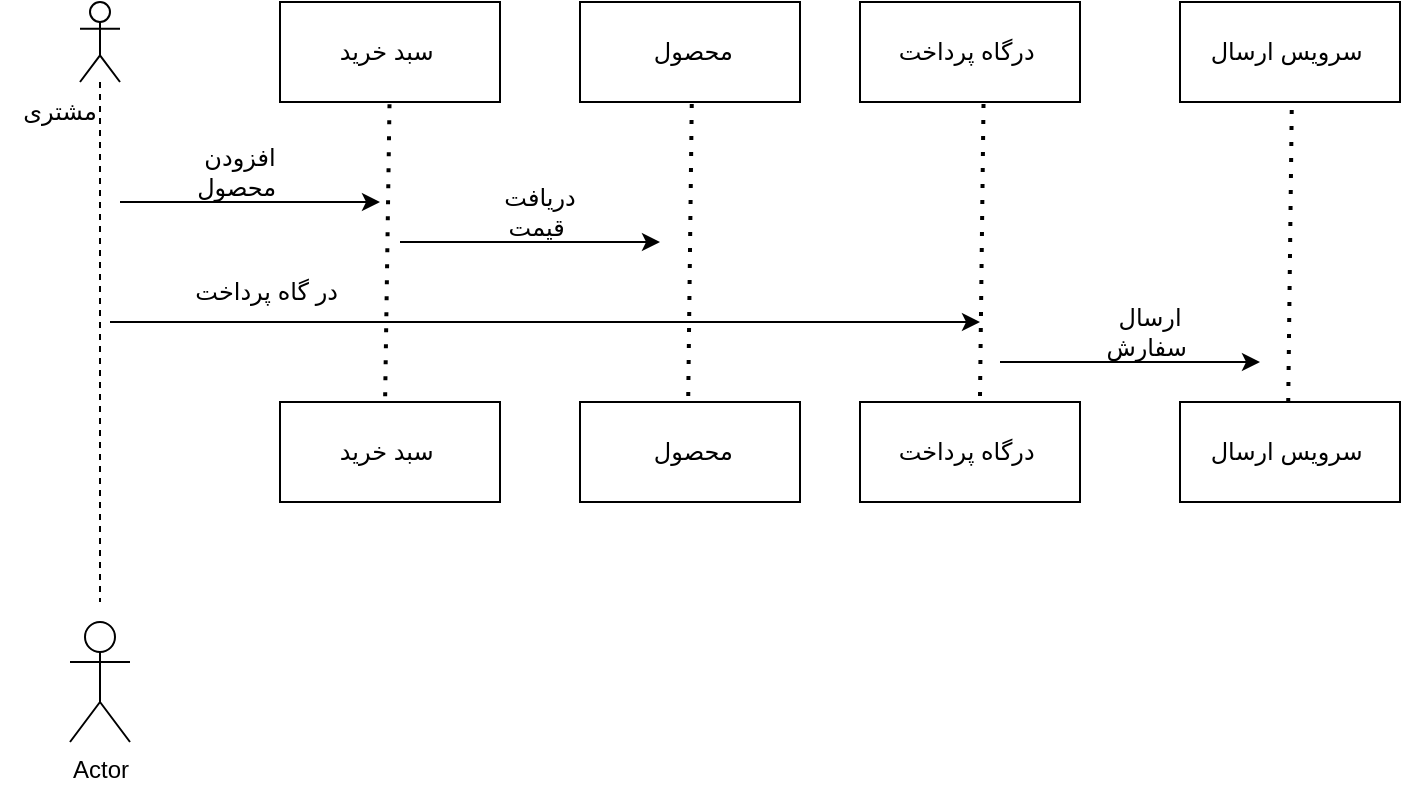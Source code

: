 <mxfile version="27.0.3">
  <diagram name="‫صفحه - 1‬" id="ZE83JCWvptQ--PR7GEOe">
    <mxGraphModel dx="1056" dy="581" grid="1" gridSize="10" guides="1" tooltips="1" connect="1" arrows="1" fold="1" page="1" pageScale="1" pageWidth="827" pageHeight="1169" math="0" shadow="0">
      <root>
        <mxCell id="0" />
        <mxCell id="1" parent="0" />
        <mxCell id="XFQT50zC6AlC2kEd5-D_-19" value="سبد خرید&amp;nbsp;" style="html=1;whiteSpace=wrap;" vertex="1" parent="1">
          <mxGeometry x="190" y="290" width="110" height="50" as="geometry" />
        </mxCell>
        <mxCell id="XFQT50zC6AlC2kEd5-D_-20" value="محصول&amp;nbsp;&lt;span style=&quot;color: rgba(0, 0, 0, 0); font-family: monospace; font-size: 0px; text-align: start; text-wrap-mode: nowrap;&quot;&gt;%3CmxGraphModel%3E%3Croot%3E%3CmxCell%20id%3D%220%22%2F%3E%3CmxCell%20id%3D%221%22%20parent%3D%220%22%2F%3E%3CmxCell%20id%3D%222%22%20value%3D%22%D8%B3%D8%A8%D8%AF%20%D8%AE%D8%B1%DB%8C%D8%AF%26amp%3Bnbsp%3B%22%20style%3D%22html%3D1%3BwhiteSpace%3Dwrap%3B%22%20vertex%3D%221%22%20parent%3D%221%22%3E%3CmxGeometry%20x%3D%22190%22%20y%3D%22290%22%20width%3D%22110%22%20height%3D%2250%22%20as%3D%22geometry%22%2F%3E%3C%2FmxCell%3E%3C%2Froot%3E%3C%2FmxGraphModel%3E&lt;/span&gt;" style="html=1;whiteSpace=wrap;" vertex="1" parent="1">
          <mxGeometry x="340" y="290" width="110" height="50" as="geometry" />
        </mxCell>
        <mxCell id="XFQT50zC6AlC2kEd5-D_-21" value="درگاه پرداخت&amp;nbsp;" style="html=1;whiteSpace=wrap;" vertex="1" parent="1">
          <mxGeometry x="480" y="290" width="110" height="50" as="geometry" />
        </mxCell>
        <mxCell id="XFQT50zC6AlC2kEd5-D_-23" value="سرویس ارسال&amp;nbsp;" style="html=1;whiteSpace=wrap;" vertex="1" parent="1">
          <mxGeometry x="640" y="290" width="110" height="50" as="geometry" />
        </mxCell>
        <mxCell id="XFQT50zC6AlC2kEd5-D_-24" value="سبد خرید&amp;nbsp;" style="html=1;whiteSpace=wrap;" vertex="1" parent="1">
          <mxGeometry x="190" y="490" width="110" height="50" as="geometry" />
        </mxCell>
        <mxCell id="XFQT50zC6AlC2kEd5-D_-25" value="محصول&amp;nbsp;&lt;span style=&quot;color: rgba(0, 0, 0, 0); font-family: monospace; font-size: 0px; text-align: start; text-wrap-mode: nowrap;&quot;&gt;%3CmxGraphModel%3E%3Croot%3E%3CmxCell%20id%3D%220%22%2F%3E%3CmxCell%20id%3D%221%22%20parent%3D%220%22%2F%3E%3CmxCell%20id%3D%222%22%20value%3D%22%D8%B3%D8%A8%D8%AF%20%D8%AE%D8%B1%DB%8C%D8%AF%26amp%3Bnbsp%3B%22%20style%3D%22html%3D1%3BwhiteSpace%3Dwrap%3B%22%20vertex%3D%221%22%20parent%3D%221%22%3E%3CmxGeometry%20x%3D%22190%22%20y%3D%22290%22%20width%3D%22110%22%20height%3D%2250%22%20as%3D%22geometry%22%2F%3E%3C%2FmxCell%3E%3C%2Froot%3E%3C%2FmxGraphModel%3E&lt;/span&gt;" style="html=1;whiteSpace=wrap;" vertex="1" parent="1">
          <mxGeometry x="340" y="490" width="110" height="50" as="geometry" />
        </mxCell>
        <mxCell id="XFQT50zC6AlC2kEd5-D_-26" value="درگاه پرداخت&amp;nbsp;" style="html=1;whiteSpace=wrap;" vertex="1" parent="1">
          <mxGeometry x="480" y="490" width="110" height="50" as="geometry" />
        </mxCell>
        <mxCell id="XFQT50zC6AlC2kEd5-D_-27" value="سرویس ارسال&amp;nbsp;" style="html=1;whiteSpace=wrap;" vertex="1" parent="1">
          <mxGeometry x="640" y="490" width="110" height="50" as="geometry" />
        </mxCell>
        <mxCell id="XFQT50zC6AlC2kEd5-D_-30" value="" style="shape=umlLifeline;perimeter=lifelinePerimeter;whiteSpace=wrap;html=1;container=1;dropTarget=0;collapsible=0;recursiveResize=0;outlineConnect=0;portConstraint=eastwest;newEdgeStyle={&quot;curved&quot;:0,&quot;rounded&quot;:0};participant=umlActor;" vertex="1" parent="1">
          <mxGeometry x="90" y="290" width="20" height="300" as="geometry" />
        </mxCell>
        <mxCell id="XFQT50zC6AlC2kEd5-D_-31" value="مشتری" style="text;html=1;align=center;verticalAlign=middle;whiteSpace=wrap;rounded=0;" vertex="1" parent="1">
          <mxGeometry x="50" y="330" width="60" height="30" as="geometry" />
        </mxCell>
        <mxCell id="XFQT50zC6AlC2kEd5-D_-32" value="Actor" style="shape=umlActor;verticalLabelPosition=bottom;verticalAlign=top;html=1;outlineConnect=0;" vertex="1" parent="1">
          <mxGeometry x="85" y="600" width="30" height="60" as="geometry" />
        </mxCell>
        <mxCell id="XFQT50zC6AlC2kEd5-D_-33" value="" style="endArrow=classic;html=1;rounded=0;" edge="1" parent="1">
          <mxGeometry width="50" height="50" relative="1" as="geometry">
            <mxPoint x="110" y="390" as="sourcePoint" />
            <mxPoint x="240" y="390" as="targetPoint" />
          </mxGeometry>
        </mxCell>
        <mxCell id="XFQT50zC6AlC2kEd5-D_-34" value="" style="endArrow=none;dashed=1;html=1;dashPattern=1 3;strokeWidth=2;rounded=0;exitX=0.478;exitY=-0.058;exitDx=0;exitDy=0;exitPerimeter=0;" edge="1" parent="1" source="XFQT50zC6AlC2kEd5-D_-24">
          <mxGeometry width="50" height="50" relative="1" as="geometry">
            <mxPoint x="244.77" y="420" as="sourcePoint" />
            <mxPoint x="244.77" y="340" as="targetPoint" />
          </mxGeometry>
        </mxCell>
        <mxCell id="XFQT50zC6AlC2kEd5-D_-35" value="افزودن محصول&amp;nbsp;" style="text;html=1;align=center;verticalAlign=middle;whiteSpace=wrap;rounded=0;" vertex="1" parent="1">
          <mxGeometry x="130" y="360" width="80" height="30" as="geometry" />
        </mxCell>
        <mxCell id="XFQT50zC6AlC2kEd5-D_-36" value="" style="endArrow=none;dashed=1;html=1;dashPattern=1 3;strokeWidth=2;rounded=0;exitX=0.478;exitY=-0.058;exitDx=0;exitDy=0;exitPerimeter=0;" edge="1" parent="1">
          <mxGeometry width="50" height="50" relative="1" as="geometry">
            <mxPoint x="394.12" y="487" as="sourcePoint" />
            <mxPoint x="395.89" y="340" as="targetPoint" />
          </mxGeometry>
        </mxCell>
        <mxCell id="XFQT50zC6AlC2kEd5-D_-37" value="" style="endArrow=classic;html=1;rounded=0;" edge="1" parent="1">
          <mxGeometry width="50" height="50" relative="1" as="geometry">
            <mxPoint x="250" y="410" as="sourcePoint" />
            <mxPoint x="380" y="410" as="targetPoint" />
          </mxGeometry>
        </mxCell>
        <mxCell id="XFQT50zC6AlC2kEd5-D_-38" value="دریافت قیمت&amp;nbsp;" style="text;html=1;align=center;verticalAlign=middle;whiteSpace=wrap;rounded=0;" vertex="1" parent="1">
          <mxGeometry x="290" y="380" width="60" height="30" as="geometry" />
        </mxCell>
        <mxCell id="XFQT50zC6AlC2kEd5-D_-39" value="" style="endArrow=none;dashed=1;html=1;dashPattern=1 3;strokeWidth=2;rounded=0;exitX=0.478;exitY=-0.058;exitDx=0;exitDy=0;exitPerimeter=0;" edge="1" parent="1">
          <mxGeometry width="50" height="50" relative="1" as="geometry">
            <mxPoint x="540" y="487" as="sourcePoint" />
            <mxPoint x="541.77" y="340" as="targetPoint" />
          </mxGeometry>
        </mxCell>
        <mxCell id="XFQT50zC6AlC2kEd5-D_-40" value="" style="endArrow=classic;html=1;rounded=0;" edge="1" parent="1">
          <mxGeometry width="50" height="50" relative="1" as="geometry">
            <mxPoint x="105" y="450" as="sourcePoint" />
            <mxPoint x="540" y="450" as="targetPoint" />
          </mxGeometry>
        </mxCell>
        <mxCell id="XFQT50zC6AlC2kEd5-D_-41" value="در گاه پرداخت&amp;nbsp;" style="text;html=1;align=center;verticalAlign=middle;whiteSpace=wrap;rounded=0;" vertex="1" parent="1">
          <mxGeometry x="140" y="420" width="90" height="30" as="geometry" />
        </mxCell>
        <mxCell id="XFQT50zC6AlC2kEd5-D_-42" value="" style="endArrow=classic;html=1;rounded=0;" edge="1" parent="1">
          <mxGeometry width="50" height="50" relative="1" as="geometry">
            <mxPoint x="550" y="470" as="sourcePoint" />
            <mxPoint x="680" y="470" as="targetPoint" />
          </mxGeometry>
        </mxCell>
        <mxCell id="XFQT50zC6AlC2kEd5-D_-43" value="" style="endArrow=none;dashed=1;html=1;dashPattern=1 3;strokeWidth=2;rounded=0;exitX=0.478;exitY=-0.058;exitDx=0;exitDy=0;exitPerimeter=0;" edge="1" parent="1">
          <mxGeometry width="50" height="50" relative="1" as="geometry">
            <mxPoint x="694.11" y="490" as="sourcePoint" />
            <mxPoint x="695.88" y="343" as="targetPoint" />
          </mxGeometry>
        </mxCell>
        <mxCell id="XFQT50zC6AlC2kEd5-D_-44" value="ارسال سفارش&amp;nbsp;" style="text;html=1;align=center;verticalAlign=middle;whiteSpace=wrap;rounded=0;" vertex="1" parent="1">
          <mxGeometry x="590" y="440" width="70" height="30" as="geometry" />
        </mxCell>
      </root>
    </mxGraphModel>
  </diagram>
</mxfile>

